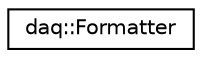 digraph "Graphical Class Hierarchy"
{
  edge [fontname="Helvetica",fontsize="10",labelfontname="Helvetica",labelfontsize="10"];
  node [fontname="Helvetica",fontsize="10",shape=record];
  rankdir="LR";
  Node0 [label="daq::Formatter",height=0.2,width=0.4,color="black", fillcolor="white", style="filled",URL="$classdaq_1_1Formatter.html"];
}
